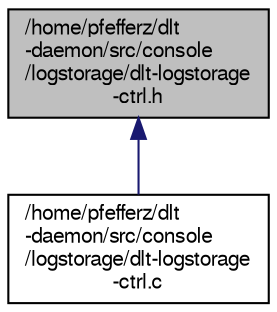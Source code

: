 digraph "/home/pfefferz/dlt-daemon/src/console/logstorage/dlt-logstorage-ctrl.h"
{
  edge [fontname="FreeSans",fontsize="10",labelfontname="FreeSans",labelfontsize="10"];
  node [fontname="FreeSans",fontsize="10",shape=record];
  Node1 [label="/home/pfefferz/dlt\l-daemon/src/console\l/logstorage/dlt-logstorage\l-ctrl.h",height=0.2,width=0.4,color="black", fillcolor="grey75", style="filled", fontcolor="black"];
  Node1 -> Node2 [dir="back",color="midnightblue",fontsize="10",style="solid",fontname="FreeSans"];
  Node2 [label="/home/pfefferz/dlt\l-daemon/src/console\l/logstorage/dlt-logstorage\l-ctrl.c",height=0.2,width=0.4,color="black", fillcolor="white", style="filled",URL="$dlt-logstorage-ctrl_8c.html"];
}
